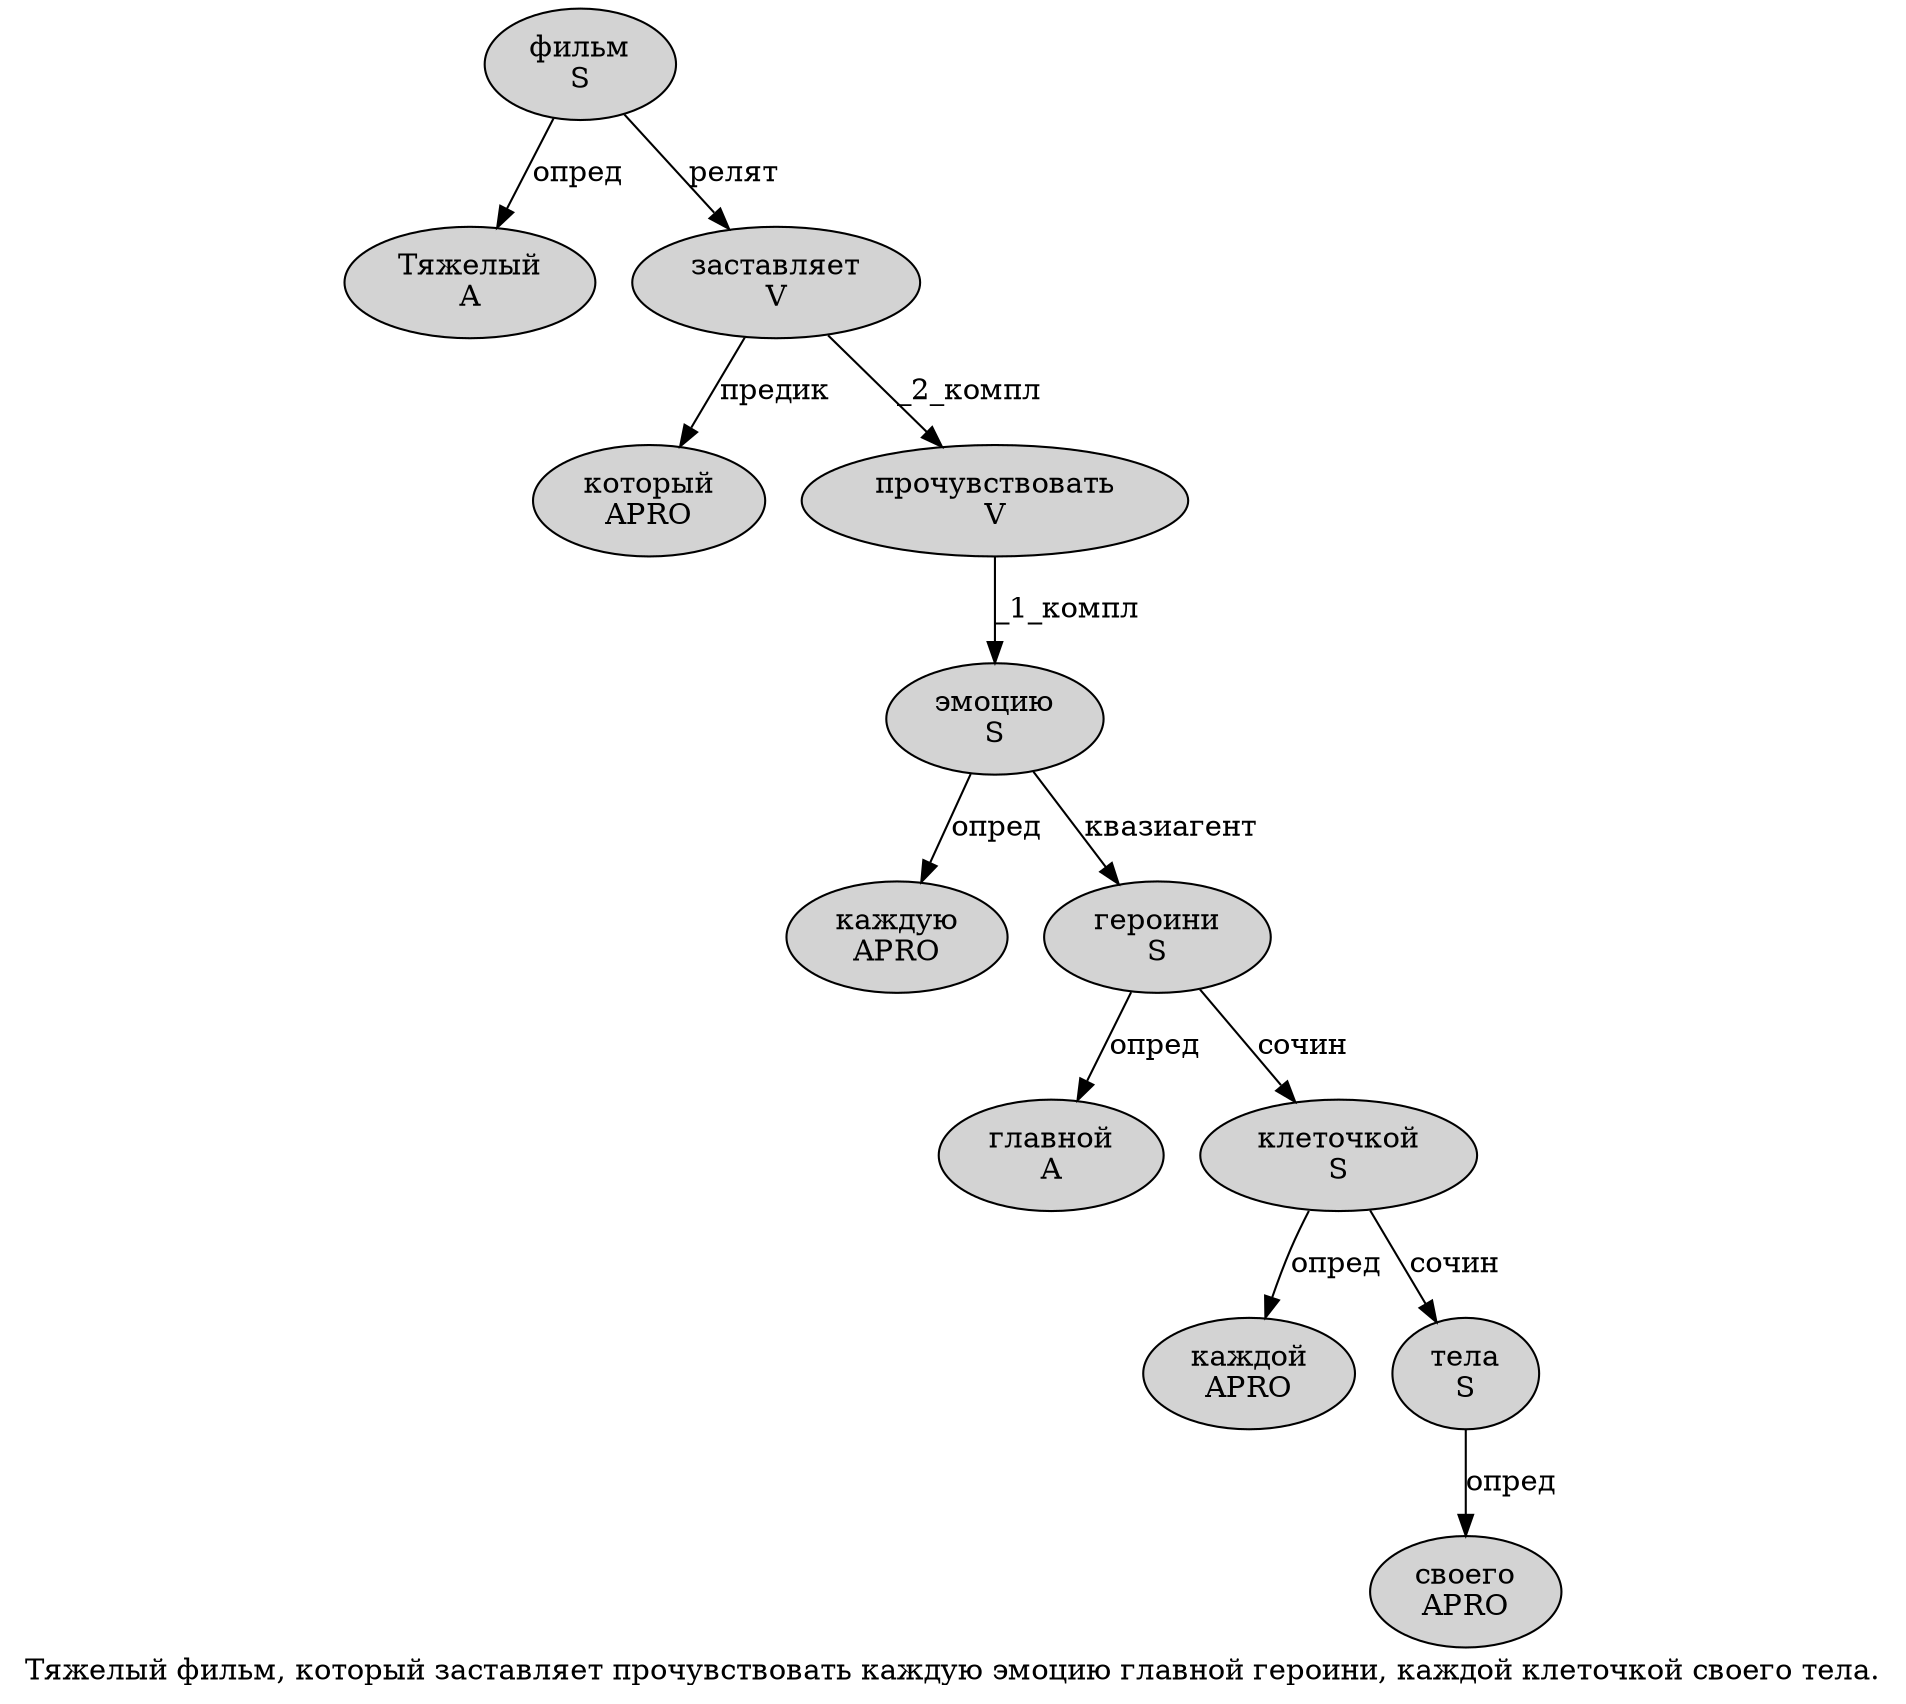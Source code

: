 digraph SENTENCE_88 {
	graph [label="Тяжелый фильм, который заставляет прочувствовать каждую эмоцию главной героини, каждой клеточкой своего тела."]
	node [style=filled]
		0 [label="Тяжелый
A" color="" fillcolor=lightgray penwidth=1 shape=ellipse]
		1 [label="фильм
S" color="" fillcolor=lightgray penwidth=1 shape=ellipse]
		3 [label="который
APRO" color="" fillcolor=lightgray penwidth=1 shape=ellipse]
		4 [label="заставляет
V" color="" fillcolor=lightgray penwidth=1 shape=ellipse]
		5 [label="прочувствовать
V" color="" fillcolor=lightgray penwidth=1 shape=ellipse]
		6 [label="каждую
APRO" color="" fillcolor=lightgray penwidth=1 shape=ellipse]
		7 [label="эмоцию
S" color="" fillcolor=lightgray penwidth=1 shape=ellipse]
		8 [label="главной
A" color="" fillcolor=lightgray penwidth=1 shape=ellipse]
		9 [label="героини
S" color="" fillcolor=lightgray penwidth=1 shape=ellipse]
		11 [label="каждой
APRO" color="" fillcolor=lightgray penwidth=1 shape=ellipse]
		12 [label="клеточкой
S" color="" fillcolor=lightgray penwidth=1 shape=ellipse]
		13 [label="своего
APRO" color="" fillcolor=lightgray penwidth=1 shape=ellipse]
		14 [label="тела
S" color="" fillcolor=lightgray penwidth=1 shape=ellipse]
			4 -> 3 [label="предик"]
			4 -> 5 [label="_2_компл"]
			14 -> 13 [label="опред"]
			12 -> 11 [label="опред"]
			12 -> 14 [label="сочин"]
			5 -> 7 [label="_1_компл"]
			7 -> 6 [label="опред"]
			7 -> 9 [label="квазиагент"]
			9 -> 8 [label="опред"]
			9 -> 12 [label="сочин"]
			1 -> 0 [label="опред"]
			1 -> 4 [label="релят"]
}